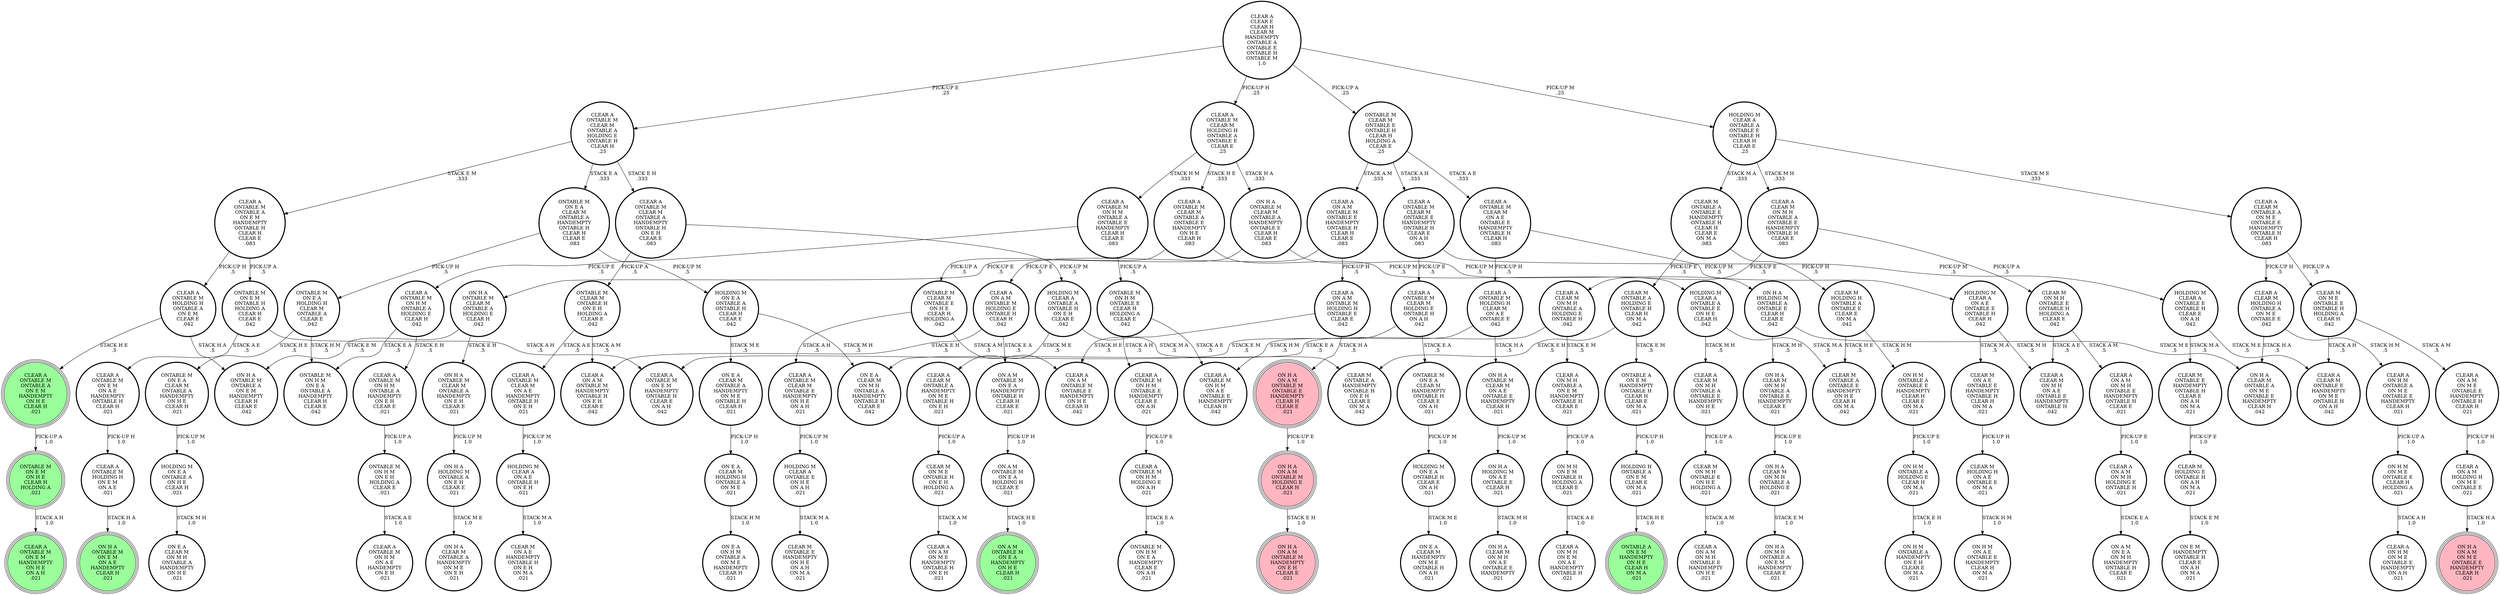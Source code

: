 digraph {
"ONTABLE M\nON E A\nCLEAR M\nONTABLE A\nHANDEMPTY\nON H E\nCLEAR H\n.021\n" -> "HOLDING M\nON E A\nONTABLE A\nON H E\nCLEAR H\n.021\n"[label="PICK-UP M\n1.0\n"];
"CLEAR M\nON M E\nONTABLE E\nONTABLE H\nHOLDING A\nCLEAR H\n.042\n" -> "CLEAR A\nCLEAR M\nONTABLE E\nHANDEMPTY\nON M E\nONTABLE H\nON A H\n.042\n"[label="STACK A H\n.5\n"];
"CLEAR M\nON M E\nONTABLE E\nONTABLE H\nHOLDING A\nCLEAR H\n.042\n" -> "CLEAR A\nON A M\nON M E\nONTABLE E\nHANDEMPTY\nONTABLE H\nCLEAR H\n.021\n"[label="STACK A M\n.5\n"];
"ON H A\nON A M\nONTABLE M\nHOLDING E\nCLEAR H\n.021\n" -> "ON H A\nON A M\nONTABLE M\nHANDEMPTY\nON E H\nCLEAR E\n.021\n"[label="STACK E H\n1.0\n"];
"CLEAR A\nCLEAR E\nCLEAR H\nCLEAR M\nHANDEMPTY\nONTABLE A\nONTABLE E\nONTABLE H\nONTABLE M\n1.0\n" -> "ONTABLE M\nCLEAR M\nONTABLE E\nONTABLE H\nCLEAR H\nHOLDING A\nCLEAR E\n.25\n"[label="PICK-UP A\n.25\n"];
"CLEAR A\nCLEAR E\nCLEAR H\nCLEAR M\nHANDEMPTY\nONTABLE A\nONTABLE E\nONTABLE H\nONTABLE M\n1.0\n" -> "HOLDING M\nCLEAR A\nONTABLE A\nONTABLE E\nONTABLE H\nCLEAR H\nCLEAR E\n.25\n"[label="PICK-UP M\n.25\n"];
"CLEAR A\nCLEAR E\nCLEAR H\nCLEAR M\nHANDEMPTY\nONTABLE A\nONTABLE E\nONTABLE H\nONTABLE M\n1.0\n" -> "CLEAR A\nONTABLE M\nCLEAR M\nONTABLE A\nHOLDING E\nONTABLE H\nCLEAR H\n.25\n"[label="PICK-UP E\n.25\n"];
"CLEAR A\nCLEAR E\nCLEAR H\nCLEAR M\nHANDEMPTY\nONTABLE A\nONTABLE E\nONTABLE H\nONTABLE M\n1.0\n" -> "CLEAR A\nONTABLE M\nCLEAR M\nHOLDING H\nONTABLE A\nONTABLE E\nCLEAR E\n.25\n"[label="PICK-UP H\n.25\n"];
"CLEAR A\nONTABLE M\nHOLDING H\nON E M\nON A E\n.021\n" -> "ON H A\nONTABLE M\nON E M\nON A E\nHANDEMPTY\nCLEAR H\n.021\n"[label="STACK H A\n1.0\n"];
"CLEAR A\nON A M\nONTABLE M\nHOLDING E\nONTABLE H\nCLEAR H\n.042\n" -> "ON A M\nONTABLE M\nON E A\nHANDEMPTY\nONTABLE H\nCLEAR H\nCLEAR E\n.021\n"[label="STACK E A\n.5\n"];
"CLEAR A\nON A M\nONTABLE M\nHOLDING E\nONTABLE H\nCLEAR H\n.042\n" -> "CLEAR A\nON A M\nONTABLE M\nHANDEMPTY\nONTABLE H\nON E H\nCLEAR E\n.042\n"[label="STACK E H\n.5\n"];
"CLEAR A\nONTABLE M\nHOLDING H\nONTABLE A\nON E M\nCLEAR E\n.042\n" -> "CLEAR A\nONTABLE M\nONTABLE A\nON E M\nHANDEMPTY\nON H E\nCLEAR H\n.021\n"[label="STACK H E\n.5\n"];
"CLEAR A\nONTABLE M\nHOLDING H\nONTABLE A\nON E M\nCLEAR E\n.042\n" -> "ON H A\nONTABLE M\nONTABLE A\nON E M\nHANDEMPTY\nCLEAR H\nCLEAR E\n.042\n"[label="STACK H A\n.5\n"];
"HOLDING M\nCLEAR A\nONTABLE A\nONTABLE E\nON H E\nCLEAR H\n.042\n" -> "CLEAR M\nONTABLE A\nONTABLE E\nHANDEMPTY\nON H E\nCLEAR H\nON M A\n.042\n"[label="STACK M A\n.5\n"];
"HOLDING M\nCLEAR A\nONTABLE A\nONTABLE E\nON H E\nCLEAR H\n.042\n" -> "CLEAR A\nCLEAR M\nON M H\nONTABLE A\nONTABLE E\nHANDEMPTY\nON H E\n.021\n"[label="STACK M H\n.5\n"];
"CLEAR A\nCLEAR M\nON M H\nONTABLE A\nHOLDING E\nONTABLE H\n.042\n" -> "CLEAR A\nON M H\nONTABLE A\nON E M\nHANDEMPTY\nONTABLE H\nCLEAR E\n.021\n"[label="STACK E M\n.5\n"];
"CLEAR A\nCLEAR M\nON M H\nONTABLE A\nHOLDING E\nONTABLE H\n.042\n" -> "ON E A\nCLEAR M\nON M H\nONTABLE A\nHANDEMPTY\nONTABLE H\nCLEAR E\n.042\n"[label="STACK E A\n.5\n"];
"CLEAR A\nONTABLE M\nONTABLE A\nON E M\nHANDEMPTY\nONTABLE H\nCLEAR H\nCLEAR E\n.083\n" -> "ONTABLE M\nON E M\nONTABLE H\nHOLDING A\nCLEAR H\nCLEAR E\n.042\n"[label="PICK-UP A\n.5\n"];
"CLEAR A\nONTABLE M\nONTABLE A\nON E M\nHANDEMPTY\nONTABLE H\nCLEAR H\nCLEAR E\n.083\n" -> "CLEAR A\nONTABLE M\nHOLDING H\nONTABLE A\nON E M\nCLEAR E\n.042\n"[label="PICK-UP H\n.5\n"];
"CLEAR A\nONTABLE M\nCLEAR M\nHOLDING E\nONTABLE H\nON A H\n.042\n" -> "CLEAR A\nONTABLE M\nON E M\nHANDEMPTY\nONTABLE H\nCLEAR E\nON A H\n.042\n"[label="STACK E M\n.5\n"];
"CLEAR A\nONTABLE M\nCLEAR M\nHOLDING E\nONTABLE H\nON A H\n.042\n" -> "ONTABLE M\nON E A\nCLEAR M\nHANDEMPTY\nONTABLE H\nCLEAR E\nON A H\n.021\n"[label="STACK E A\n.5\n"];
"CLEAR M\nONTABLE A\nHOLDING E\nONTABLE H\nCLEAR H\nON M A\n.042\n" -> "ONTABLE A\nON E M\nHANDEMPTY\nONTABLE H\nCLEAR H\nCLEAR E\nON M A\n.021\n"[label="STACK E M\n.5\n"];
"CLEAR M\nONTABLE A\nHOLDING E\nONTABLE H\nCLEAR H\nON M A\n.042\n" -> "CLEAR M\nONTABLE A\nHANDEMPTY\nONTABLE H\nON E H\nCLEAR E\nON M A\n.042\n"[label="STACK E H\n.5\n"];
"CLEAR A\nON A M\nON M H\nHOLDING E\nONTABLE H\n.021\n" -> "ON A M\nON E A\nON M H\nHANDEMPTY\nONTABLE H\nCLEAR E\n.021\n"[label="STACK E A\n1.0\n"];
"CLEAR M\nHOLDING H\nONTABLE A\nONTABLE E\nCLEAR E\nON M A\n.042\n" -> "ON H M\nONTABLE A\nONTABLE E\nHANDEMPTY\nCLEAR H\nCLEAR E\nON M A\n.021\n"[label="STACK H M\n.5\n"];
"CLEAR M\nHOLDING H\nONTABLE A\nONTABLE E\nCLEAR E\nON M A\n.042\n" -> "CLEAR M\nONTABLE A\nONTABLE E\nHANDEMPTY\nON H E\nCLEAR H\nON M A\n.042\n"[label="STACK H E\n.5\n"];
"CLEAR A\nONTABLE M\nCLEAR M\nONTABLE E\nHANDEMPTY\nON H E\nON A H\n.021\n" -> "HOLDING M\nCLEAR A\nONTABLE E\nON H E\nON A H\n.021\n"[label="PICK-UP M\n1.0\n"];
"CLEAR A\nCLEAR M\nON M H\nONTABLE A\nONTABLE E\nHANDEMPTY\nON H E\n.021\n" -> "CLEAR M\nON M H\nONTABLE E\nON H E\nHOLDING A\n.021\n"[label="PICK-UP A\n1.0\n"];
"ON H A\nON A M\nONTABLE M\nONTABLE E\nHANDEMPTY\nCLEAR H\nCLEAR E\n.021\n" -> "ON H A\nON A M\nONTABLE M\nHOLDING E\nCLEAR H\n.021\n"[label="PICK-UP E\n1.0\n"];
"ONTABLE M\nCLEAR M\nONTABLE E\nONTABLE H\nCLEAR H\nHOLDING A\nCLEAR E\n.25\n" -> "CLEAR A\nONTABLE M\nCLEAR M\nON A E\nONTABLE E\nHANDEMPTY\nONTABLE H\nCLEAR H\n.083\n"[label="STACK A E\n.333\n"];
"ONTABLE M\nCLEAR M\nONTABLE E\nONTABLE H\nCLEAR H\nHOLDING A\nCLEAR E\n.25\n" -> "CLEAR A\nONTABLE M\nCLEAR M\nONTABLE E\nHANDEMPTY\nONTABLE H\nCLEAR E\nON A H\n.083\n"[label="STACK A H\n.333\n"];
"ONTABLE M\nCLEAR M\nONTABLE E\nONTABLE H\nCLEAR H\nHOLDING A\nCLEAR E\n.25\n" -> "CLEAR A\nON A M\nONTABLE M\nONTABLE E\nHANDEMPTY\nONTABLE H\nCLEAR H\nCLEAR E\n.083\n"[label="STACK A M\n.333\n"];
"CLEAR M\nON M E\nONTABLE H\nON E H\nHOLDING A\n.021\n" -> "CLEAR A\nON A M\nON M E\nHANDEMPTY\nONTABLE H\nON E H\n.021\n"[label="STACK A M\n1.0\n"];
"CLEAR A\nON A M\nON M H\nONTABLE E\nHANDEMPTY\nONTABLE H\nCLEAR E\n.021\n" -> "CLEAR A\nON A M\nON M H\nHOLDING E\nONTABLE H\n.021\n"[label="PICK-UP E\n1.0\n"];
"CLEAR A\nONTABLE M\nCLEAR M\nON A E\nHANDEMPTY\nONTABLE H\nON E H\n.021\n" -> "HOLDING M\nCLEAR A\nON A E\nONTABLE H\nON E H\n.021\n"[label="PICK-UP M\n1.0\n"];
"ON H M\nONTABLE A\nHOLDING E\nCLEAR H\nON M A\n.021\n" -> "ON H M\nONTABLE A\nHANDEMPTY\nON E H\nCLEAR E\nON M A\n.021\n"[label="STACK E H\n1.0\n"];
"CLEAR A\nONTABLE M\nON H M\nHOLDING E\nON A H\n.021\n" -> "ONTABLE M\nON H M\nON E A\nHANDEMPTY\nCLEAR E\nON A H\n.021\n"[label="STACK E A\n1.0\n"];
"ON H M\nON M E\nONTABLE E\nCLEAR H\nHOLDING A\n.021\n" -> "CLEAR A\nON H M\nON M E\nONTABLE E\nHANDEMPTY\nON A H\n.021\n"[label="STACK A H\n1.0\n"];
"CLEAR A\nONTABLE M\nCLEAR M\nONTABLE A\nONTABLE E\nHANDEMPTY\nON H E\nCLEAR H\n.083\n" -> "HOLDING M\nCLEAR A\nONTABLE A\nONTABLE E\nON H E\nCLEAR H\n.042\n"[label="PICK-UP M\n.5\n"];
"CLEAR A\nONTABLE M\nCLEAR M\nONTABLE A\nONTABLE E\nHANDEMPTY\nON H E\nCLEAR H\n.083\n" -> "ONTABLE M\nCLEAR M\nONTABLE E\nON H E\nCLEAR H\nHOLDING A\n.042\n"[label="PICK-UP A\n.5\n"];
"CLEAR A\nCLEAR M\nHOLDING H\nONTABLE A\nON M E\nONTABLE E\n.042\n" -> "ON H A\nCLEAR M\nONTABLE A\nON M E\nONTABLE E\nHANDEMPTY\nCLEAR H\n.042\n"[label="STACK H A\n.5\n"];
"CLEAR A\nCLEAR M\nHOLDING H\nONTABLE A\nON M E\nONTABLE E\n.042\n" -> "CLEAR A\nON H M\nONTABLE A\nON M E\nONTABLE E\nHANDEMPTY\nCLEAR H\n.021\n"[label="STACK H M\n.5\n"];
"HOLDING M\nCLEAR A\nONTABLE E\nON H E\nON A H\n.021\n" -> "CLEAR M\nONTABLE E\nHANDEMPTY\nON H E\nON A H\nON M A\n.021\n"[label="STACK M A\n1.0\n"];
"ONTABLE M\nON H M\nON E H\nHOLDING A\nCLEAR E\n.021\n" -> "CLEAR A\nONTABLE M\nON H M\nON A E\nHANDEMPTY\nON E H\n.021\n"[label="STACK A E\n1.0\n"];
"HOLDING M\nCLEAR A\nONTABLE A\nONTABLE H\nON E H\nCLEAR E\n.042\n" -> "CLEAR A\nCLEAR M\nONTABLE A\nHANDEMPTY\nON M E\nONTABLE H\nON E H\n.021\n"[label="STACK M E\n.5\n"];
"HOLDING M\nCLEAR A\nONTABLE A\nONTABLE H\nON E H\nCLEAR E\n.042\n" -> "CLEAR M\nONTABLE A\nHANDEMPTY\nONTABLE H\nON E H\nCLEAR E\nON M A\n.042\n"[label="STACK M A\n.5\n"];
"ONTABLE M\nON E A\nHOLDING H\nCLEAR M\nONTABLE A\nCLEAR E\n.042\n" -> "ONTABLE M\nON H M\nON E A\nONTABLE A\nHANDEMPTY\nCLEAR H\nCLEAR E\n.042\n"[label="STACK H M\n.5\n"];
"ONTABLE M\nON E A\nHOLDING H\nCLEAR M\nONTABLE A\nCLEAR E\n.042\n" -> "ONTABLE M\nON E A\nCLEAR M\nONTABLE A\nHANDEMPTY\nON H E\nCLEAR H\n.021\n"[label="STACK H E\n.5\n"];
"CLEAR M\nHOLDING E\nONTABLE H\nON A H\nON M A\n.021\n" -> "ON E M\nHANDEMPTY\nONTABLE H\nCLEAR E\nON A H\nON M A\n.021\n"[label="STACK E M\n1.0\n"];
"HOLDING M\nON E A\nONTABLE A\nON H E\nCLEAR H\n.021\n" -> "ON E A\nCLEAR M\nON M H\nONTABLE A\nHANDEMPTY\nON H E\n.021\n"[label="STACK M H\n1.0\n"];
"CLEAR A\nONTABLE M\nON H M\nONTABLE A\nHOLDING E\nCLEAR H\n.042\n" -> "CLEAR A\nONTABLE M\nON H M\nONTABLE A\nHANDEMPTY\nON E H\nCLEAR E\n.021\n"[label="STACK E H\n.5\n"];
"CLEAR A\nONTABLE M\nON H M\nONTABLE A\nHOLDING E\nCLEAR H\n.042\n" -> "ONTABLE M\nON H M\nON E A\nONTABLE A\nHANDEMPTY\nCLEAR H\nCLEAR E\n.042\n"[label="STACK E A\n.5\n"];
"ON H A\nHOLDING M\nON A E\nONTABLE E\nCLEAR H\n.021\n" -> "ON H A\nCLEAR M\nON M H\nON A E\nONTABLE E\nHANDEMPTY\n.021\n"[label="STACK M H\n1.0\n"];
"ONTABLE M\nON E M\nONTABLE H\nHOLDING A\nCLEAR H\nCLEAR E\n.042\n" -> "CLEAR A\nONTABLE M\nON E M\nHANDEMPTY\nONTABLE H\nCLEAR E\nON A H\n.042\n"[label="STACK A H\n.5\n"];
"ONTABLE M\nON E M\nONTABLE H\nHOLDING A\nCLEAR H\nCLEAR E\n.042\n" -> "CLEAR A\nONTABLE M\nON E M\nON A E\nHANDEMPTY\nONTABLE H\nCLEAR H\n.021\n"[label="STACK A E\n.5\n"];
"CLEAR A\nONTABLE M\nON H M\nONTABLE A\nONTABLE E\nHANDEMPTY\nCLEAR H\nCLEAR E\n.083\n" -> "CLEAR A\nONTABLE M\nON H M\nONTABLE A\nHOLDING E\nCLEAR H\n.042\n"[label="PICK-UP E\n.5\n"];
"CLEAR A\nONTABLE M\nON H M\nONTABLE A\nONTABLE E\nHANDEMPTY\nCLEAR H\nCLEAR E\n.083\n" -> "ONTABLE M\nON H M\nONTABLE E\nCLEAR H\nHOLDING A\nCLEAR E\n.042\n"[label="PICK-UP A\n.5\n"];
"CLEAR A\nONTABLE M\nCLEAR M\nONTABLE E\nHANDEMPTY\nONTABLE H\nCLEAR E\nON A H\n.083\n" -> "HOLDING M\nCLEAR A\nONTABLE E\nONTABLE H\nCLEAR E\nON A H\n.042\n"[label="PICK-UP M\n.5\n"];
"CLEAR A\nONTABLE M\nCLEAR M\nONTABLE E\nHANDEMPTY\nONTABLE H\nCLEAR E\nON A H\n.083\n" -> "CLEAR A\nONTABLE M\nCLEAR M\nHOLDING E\nONTABLE H\nON A H\n.042\n"[label="PICK-UP E\n.5\n"];
"ONTABLE M\nCLEAR M\nONTABLE H\nON E H\nHOLDING A\nCLEAR E\n.042\n" -> "CLEAR A\nON A M\nONTABLE M\nHANDEMPTY\nONTABLE H\nON E H\nCLEAR E\n.042\n"[label="STACK A M\n.5\n"];
"ONTABLE M\nCLEAR M\nONTABLE H\nON E H\nHOLDING A\nCLEAR E\n.042\n" -> "CLEAR A\nONTABLE M\nCLEAR M\nON A E\nHANDEMPTY\nONTABLE H\nON E H\n.021\n"[label="STACK A E\n.5\n"];
"ON E A\nCLEAR M\nHOLDING H\nONTABLE A\nON M E\n.021\n" -> "ON E A\nON H M\nONTABLE A\nON M E\nHANDEMPTY\nCLEAR H\n.021\n"[label="STACK H M\n1.0\n"];
"CLEAR A\nONTABLE M\nCLEAR M\nONTABLE A\nHANDEMPTY\nONTABLE H\nON E H\nCLEAR E\n.083\n" -> "ONTABLE M\nCLEAR M\nONTABLE H\nON E H\nHOLDING A\nCLEAR E\n.042\n"[label="PICK-UP A\n.5\n"];
"CLEAR A\nONTABLE M\nCLEAR M\nONTABLE A\nHANDEMPTY\nONTABLE H\nON E H\nCLEAR E\n.083\n" -> "HOLDING M\nCLEAR A\nONTABLE A\nONTABLE H\nON E H\nCLEAR E\n.042\n"[label="PICK-UP M\n.5\n"];
"ON M H\nON E M\nONTABLE H\nHOLDING A\nCLEAR E\n.021\n" -> "CLEAR A\nON M H\nON E M\nON A E\nHANDEMPTY\nONTABLE H\n.021\n"[label="STACK A E\n1.0\n"];
"HOLDING M\nCLEAR A\nON A E\nONTABLE E\nONTABLE H\nCLEAR H\n.042\n" -> "CLEAR M\nON A E\nONTABLE E\nHANDEMPTY\nONTABLE H\nCLEAR H\nON M A\n.021\n"[label="STACK M A\n.5\n"];
"HOLDING M\nCLEAR A\nON A E\nONTABLE E\nONTABLE H\nCLEAR H\n.042\n" -> "CLEAR A\nCLEAR M\nON M H\nON A E\nONTABLE E\nHANDEMPTY\nONTABLE H\n.042\n"[label="STACK M H\n.5\n"];
"CLEAR A\nONTABLE M\nCLEAR M\nONTABLE A\nHOLDING E\nONTABLE H\nCLEAR H\n.25\n" -> "ONTABLE M\nON E A\nCLEAR M\nONTABLE A\nHANDEMPTY\nONTABLE H\nCLEAR H\nCLEAR E\n.083\n"[label="STACK E A\n.333\n"];
"CLEAR A\nONTABLE M\nCLEAR M\nONTABLE A\nHOLDING E\nONTABLE H\nCLEAR H\n.25\n" -> "CLEAR A\nONTABLE M\nCLEAR M\nONTABLE A\nHANDEMPTY\nONTABLE H\nON E H\nCLEAR E\n.083\n"[label="STACK E H\n.333\n"];
"CLEAR A\nONTABLE M\nCLEAR M\nONTABLE A\nHOLDING E\nONTABLE H\nCLEAR H\n.25\n" -> "CLEAR A\nONTABLE M\nONTABLE A\nON E M\nHANDEMPTY\nONTABLE H\nCLEAR H\nCLEAR E\n.083\n"[label="STACK E M\n.333\n"];
"CLEAR A\nON A M\nONTABLE M\nHOLDING H\nONTABLE E\nCLEAR E\n.042\n" -> "CLEAR A\nON A M\nONTABLE M\nONTABLE E\nHANDEMPTY\nON H E\nCLEAR H\n.042\n"[label="STACK H E\n.5\n"];
"CLEAR A\nON A M\nONTABLE M\nHOLDING H\nONTABLE E\nCLEAR E\n.042\n" -> "ON H A\nON A M\nONTABLE M\nONTABLE E\nHANDEMPTY\nCLEAR H\nCLEAR E\n.021\n"[label="STACK H A\n.5\n"];
"ON H A\nCLEAR M\nON M H\nONTABLE A\nONTABLE E\nHANDEMPTY\nCLEAR E\n.021\n" -> "ON H A\nCLEAR M\nON M H\nONTABLE A\nHOLDING E\n.021\n"[label="PICK-UP E\n1.0\n"];
"CLEAR M\nONTABLE E\nHANDEMPTY\nONTABLE H\nCLEAR E\nON A H\nON M A\n.021\n" -> "CLEAR M\nHOLDING E\nONTABLE H\nON A H\nON M A\n.021\n"[label="PICK-UP E\n1.0\n"];
"HOLDING H\nONTABLE A\nON E M\nCLEAR E\nON M A\n.021\n" -> "ONTABLE A\nON E M\nHANDEMPTY\nON H E\nCLEAR H\nON M A\n.021\n"[label="STACK H E\n1.0\n"];
"HOLDING M\nCLEAR A\nONTABLE E\nONTABLE H\nCLEAR E\nON A H\n.042\n" -> "CLEAR M\nONTABLE E\nHANDEMPTY\nONTABLE H\nCLEAR E\nON A H\nON M A\n.021\n"[label="STACK M A\n.5\n"];
"HOLDING M\nCLEAR A\nONTABLE E\nONTABLE H\nCLEAR E\nON A H\n.042\n" -> "CLEAR A\nCLEAR M\nONTABLE E\nHANDEMPTY\nON M E\nONTABLE H\nON A H\n.042\n"[label="STACK M E\n.5\n"];
"CLEAR M\nON M H\nONTABLE E\nONTABLE H\nHOLDING A\nCLEAR E\n.042\n" -> "CLEAR A\nCLEAR M\nON M H\nON A E\nONTABLE E\nHANDEMPTY\nONTABLE H\n.042\n"[label="STACK A E\n.5\n"];
"CLEAR M\nON M H\nONTABLE E\nONTABLE H\nHOLDING A\nCLEAR E\n.042\n" -> "CLEAR A\nON A M\nON M H\nONTABLE E\nHANDEMPTY\nONTABLE H\nCLEAR E\n.021\n"[label="STACK A M\n.5\n"];
"CLEAR M\nON M H\nONTABLE E\nON H E\nHOLDING A\n.021\n" -> "CLEAR A\nON A M\nON M H\nONTABLE E\nHANDEMPTY\nON H E\n.021\n"[label="STACK A M\n1.0\n"];
"ONTABLE M\nON E A\nCLEAR M\nONTABLE A\nHANDEMPTY\nONTABLE H\nCLEAR H\nCLEAR E\n.083\n" -> "HOLDING M\nON E A\nONTABLE A\nONTABLE H\nCLEAR H\nCLEAR E\n.042\n"[label="PICK-UP M\n.5\n"];
"ONTABLE M\nON E A\nCLEAR M\nONTABLE A\nHANDEMPTY\nONTABLE H\nCLEAR H\nCLEAR E\n.083\n" -> "ONTABLE M\nON E A\nHOLDING H\nCLEAR M\nONTABLE A\nCLEAR E\n.042\n"[label="PICK-UP H\n.5\n"];
"ONTABLE M\nON E A\nCLEAR M\nHANDEMPTY\nONTABLE H\nCLEAR E\nON A H\n.021\n" -> "HOLDING M\nON E A\nONTABLE H\nCLEAR E\nON A H\n.021\n"[label="PICK-UP M\n1.0\n"];
"CLEAR A\nON H M\nONTABLE A\nON M E\nONTABLE E\nHANDEMPTY\nCLEAR H\n.021\n" -> "ON H M\nON M E\nONTABLE E\nCLEAR H\nHOLDING A\n.021\n"[label="PICK-UP A\n1.0\n"];
"CLEAR A\nONTABLE M\nCLEAR M\nHOLDING H\nONTABLE A\nONTABLE E\nCLEAR E\n.25\n" -> "CLEAR A\nONTABLE M\nON H M\nONTABLE A\nONTABLE E\nHANDEMPTY\nCLEAR H\nCLEAR E\n.083\n"[label="STACK H M\n.333\n"];
"CLEAR A\nONTABLE M\nCLEAR M\nHOLDING H\nONTABLE A\nONTABLE E\nCLEAR E\n.25\n" -> "ON H A\nONTABLE M\nCLEAR M\nONTABLE A\nHANDEMPTY\nONTABLE E\nCLEAR H\nCLEAR E\n.083\n"[label="STACK H A\n.333\n"];
"CLEAR A\nONTABLE M\nCLEAR M\nHOLDING H\nONTABLE A\nONTABLE E\nCLEAR E\n.25\n" -> "CLEAR A\nONTABLE M\nCLEAR M\nONTABLE A\nONTABLE E\nHANDEMPTY\nON H E\nCLEAR H\n.083\n"[label="STACK H E\n.333\n"];
"CLEAR A\nON A M\nONTABLE M\nONTABLE E\nHANDEMPTY\nONTABLE H\nCLEAR H\nCLEAR E\n.083\n" -> "CLEAR A\nON A M\nONTABLE M\nHOLDING E\nONTABLE H\nCLEAR H\n.042\n"[label="PICK-UP E\n.5\n"];
"CLEAR A\nON A M\nONTABLE M\nONTABLE E\nHANDEMPTY\nONTABLE H\nCLEAR H\nCLEAR E\n.083\n" -> "CLEAR A\nON A M\nONTABLE M\nHOLDING H\nONTABLE E\nCLEAR E\n.042\n"[label="PICK-UP H\n.5\n"];
"CLEAR A\nCLEAR M\nON M H\nONTABLE A\nONTABLE E\nHANDEMPTY\nONTABLE H\nCLEAR E\n.083\n" -> "CLEAR A\nCLEAR M\nON M H\nONTABLE A\nHOLDING E\nONTABLE H\n.042\n"[label="PICK-UP E\n.5\n"];
"CLEAR A\nCLEAR M\nON M H\nONTABLE A\nONTABLE E\nHANDEMPTY\nONTABLE H\nCLEAR E\n.083\n" -> "CLEAR M\nON M H\nONTABLE E\nONTABLE H\nHOLDING A\nCLEAR E\n.042\n"[label="PICK-UP A\n.5\n"];
"CLEAR A\nONTABLE M\nHOLDING H\nCLEAR M\nON A E\nONTABLE E\n.042\n" -> "CLEAR A\nONTABLE M\nON H M\nON A E\nONTABLE E\nHANDEMPTY\nCLEAR H\n.042\n"[label="STACK H M\n.5\n"];
"CLEAR A\nONTABLE M\nHOLDING H\nCLEAR M\nON A E\nONTABLE E\n.042\n" -> "ON H A\nONTABLE M\nCLEAR M\nON A E\nONTABLE E\nHANDEMPTY\nCLEAR H\n.021\n"[label="STACK H A\n.5\n"];
"ONTABLE A\nON E M\nHANDEMPTY\nONTABLE H\nCLEAR H\nCLEAR E\nON M A\n.021\n" -> "HOLDING H\nONTABLE A\nON E M\nCLEAR E\nON M A\n.021\n"[label="PICK-UP H\n1.0\n"];
"ON E A\nCLEAR M\nONTABLE A\nHANDEMPTY\nON M E\nONTABLE H\nCLEAR H\n.021\n" -> "ON E A\nCLEAR M\nHOLDING H\nONTABLE A\nON M E\n.021\n"[label="PICK-UP H\n1.0\n"];
"ON H A\nHOLDING M\nONTABLE A\nONTABLE E\nCLEAR H\nCLEAR E\n.042\n" -> "ON H A\nCLEAR M\nONTABLE A\nON M E\nONTABLE E\nHANDEMPTY\nCLEAR H\n.042\n"[label="STACK M E\n.5\n"];
"ON H A\nHOLDING M\nONTABLE A\nONTABLE E\nCLEAR H\nCLEAR E\n.042\n" -> "ON H A\nCLEAR M\nON M H\nONTABLE A\nONTABLE E\nHANDEMPTY\nCLEAR E\n.021\n"[label="STACK M H\n.5\n"];
"HOLDING M\nCLEAR A\nON A E\nONTABLE H\nON E H\n.021\n" -> "CLEAR M\nON A E\nHANDEMPTY\nONTABLE H\nON E H\nON M A\n.021\n"[label="STACK M A\n1.0\n"];
"CLEAR M\nON A E\nONTABLE E\nHANDEMPTY\nONTABLE H\nCLEAR H\nON M A\n.021\n" -> "CLEAR M\nHOLDING H\nON A E\nONTABLE E\nON M A\n.021\n"[label="PICK-UP H\n1.0\n"];
"CLEAR A\nON M H\nONTABLE A\nON E M\nHANDEMPTY\nONTABLE H\nCLEAR E\n.021\n" -> "ON M H\nON E M\nONTABLE H\nHOLDING A\nCLEAR E\n.021\n"[label="PICK-UP A\n1.0\n"];
"ONTABLE M\nON H M\nONTABLE E\nCLEAR H\nHOLDING A\nCLEAR E\n.042\n" -> "CLEAR A\nONTABLE M\nON H M\nON A E\nONTABLE E\nHANDEMPTY\nCLEAR H\n.042\n"[label="STACK A E\n.5\n"];
"ONTABLE M\nON H M\nONTABLE E\nCLEAR H\nHOLDING A\nCLEAR E\n.042\n" -> "CLEAR A\nONTABLE M\nON H M\nONTABLE E\nHANDEMPTY\nCLEAR E\nON A H\n.021\n"[label="STACK A H\n.5\n"];
"CLEAR A\nONTABLE M\nCLEAR M\nON A E\nONTABLE E\nHANDEMPTY\nONTABLE H\nCLEAR H\n.083\n" -> "HOLDING M\nCLEAR A\nON A E\nONTABLE E\nONTABLE H\nCLEAR H\n.042\n"[label="PICK-UP M\n.5\n"];
"CLEAR A\nONTABLE M\nCLEAR M\nON A E\nONTABLE E\nHANDEMPTY\nONTABLE H\nCLEAR H\n.083\n" -> "CLEAR A\nONTABLE M\nHOLDING H\nCLEAR M\nON A E\nONTABLE E\n.042\n"[label="PICK-UP H\n.5\n"];
"ONTABLE M\nON E M\nON H E\nCLEAR H\nHOLDING A\n.021\n" -> "CLEAR A\nONTABLE M\nON E M\nHANDEMPTY\nON H E\nON A H\n.021\n"[label="STACK A H\n1.0\n"];
"ON H A\nCLEAR M\nON M H\nONTABLE A\nHOLDING E\n.021\n" -> "ON H A\nON M H\nONTABLE A\nON E M\nHANDEMPTY\nCLEAR E\n.021\n"[label="STACK E M\n1.0\n"];
"CLEAR M\nHOLDING H\nON A E\nONTABLE E\nON M A\n.021\n" -> "ON H M\nON A E\nONTABLE E\nHANDEMPTY\nCLEAR H\nON M A\n.021\n"[label="STACK H M\n1.0\n"];
"CLEAR A\nCLEAR M\nONTABLE A\nON M E\nONTABLE E\nHANDEMPTY\nONTABLE H\nCLEAR H\n.083\n" -> "CLEAR A\nCLEAR M\nHOLDING H\nONTABLE A\nON M E\nONTABLE E\n.042\n"[label="PICK-UP H\n.5\n"];
"CLEAR A\nCLEAR M\nONTABLE A\nON M E\nONTABLE E\nHANDEMPTY\nONTABLE H\nCLEAR H\n.083\n" -> "CLEAR M\nON M E\nONTABLE E\nONTABLE H\nHOLDING A\nCLEAR H\n.042\n"[label="PICK-UP A\n.5\n"];
"ONTABLE M\nCLEAR M\nONTABLE E\nON H E\nCLEAR H\nHOLDING A\n.042\n" -> "CLEAR A\nONTABLE M\nCLEAR M\nONTABLE E\nHANDEMPTY\nON H E\nON A H\n.021\n"[label="STACK A H\n.5\n"];
"ONTABLE M\nCLEAR M\nONTABLE E\nON H E\nCLEAR H\nHOLDING A\n.042\n" -> "CLEAR A\nON A M\nONTABLE M\nONTABLE E\nHANDEMPTY\nON H E\nCLEAR H\n.042\n"[label="STACK A M\n.5\n"];
"CLEAR A\nCLEAR M\nONTABLE A\nHANDEMPTY\nON M E\nONTABLE H\nON E H\n.021\n" -> "CLEAR M\nON M E\nONTABLE H\nON E H\nHOLDING A\n.021\n"[label="PICK-UP A\n1.0\n"];
"CLEAR M\nONTABLE A\nONTABLE E\nHANDEMPTY\nONTABLE H\nCLEAR H\nCLEAR E\nON M A\n.083\n" -> "CLEAR M\nHOLDING H\nONTABLE A\nONTABLE E\nCLEAR E\nON M A\n.042\n"[label="PICK-UP H\n.5\n"];
"CLEAR M\nONTABLE A\nONTABLE E\nHANDEMPTY\nONTABLE H\nCLEAR H\nCLEAR E\nON M A\n.083\n" -> "CLEAR M\nONTABLE A\nHOLDING E\nONTABLE H\nCLEAR H\nON M A\n.042\n"[label="PICK-UP E\n.5\n"];
"ON H A\nONTABLE M\nCLEAR M\nONTABLE A\nHOLDING E\nCLEAR H\n.042\n" -> "ON H A\nONTABLE M\nONTABLE A\nON E M\nHANDEMPTY\nCLEAR H\nCLEAR E\n.042\n"[label="STACK E M\n.5\n"];
"ON H A\nONTABLE M\nCLEAR M\nONTABLE A\nHOLDING E\nCLEAR H\n.042\n" -> "ON H A\nONTABLE M\nCLEAR M\nONTABLE A\nHANDEMPTY\nON E H\nCLEAR E\n.021\n"[label="STACK E H\n.5\n"];
"ON H A\nONTABLE M\nCLEAR M\nONTABLE A\nHANDEMPTY\nONTABLE E\nCLEAR H\nCLEAR E\n.083\n" -> "ON H A\nONTABLE M\nCLEAR M\nONTABLE A\nHOLDING E\nCLEAR H\n.042\n"[label="PICK-UP E\n.5\n"];
"ON H A\nONTABLE M\nCLEAR M\nONTABLE A\nHANDEMPTY\nONTABLE E\nCLEAR H\nCLEAR E\n.083\n" -> "ON H A\nHOLDING M\nONTABLE A\nONTABLE E\nCLEAR H\nCLEAR E\n.042\n"[label="PICK-UP M\n.5\n"];
"CLEAR A\nON A M\nON M E\nONTABLE E\nHANDEMPTY\nONTABLE H\nCLEAR H\n.021\n" -> "CLEAR A\nON A M\nHOLDING H\nON M E\nONTABLE E\n.021\n"[label="PICK-UP H\n1.0\n"];
"HOLDING M\nCLEAR A\nONTABLE A\nONTABLE E\nONTABLE H\nCLEAR H\nCLEAR E\n.25\n" -> "CLEAR M\nONTABLE A\nONTABLE E\nHANDEMPTY\nONTABLE H\nCLEAR H\nCLEAR E\nON M A\n.083\n"[label="STACK M A\n.333\n"];
"HOLDING M\nCLEAR A\nONTABLE A\nONTABLE E\nONTABLE H\nCLEAR H\nCLEAR E\n.25\n" -> "CLEAR A\nCLEAR M\nONTABLE A\nON M E\nONTABLE E\nHANDEMPTY\nONTABLE H\nCLEAR H\n.083\n"[label="STACK M E\n.333\n"];
"HOLDING M\nCLEAR A\nONTABLE A\nONTABLE E\nONTABLE H\nCLEAR H\nCLEAR E\n.25\n" -> "CLEAR A\nCLEAR M\nON M H\nONTABLE A\nONTABLE E\nHANDEMPTY\nONTABLE H\nCLEAR E\n.083\n"[label="STACK M H\n.333\n"];
"ON A M\nONTABLE M\nON E A\nHANDEMPTY\nONTABLE H\nCLEAR H\nCLEAR E\n.021\n" -> "ON A M\nONTABLE M\nON E A\nHOLDING H\nCLEAR E\n.021\n"[label="PICK-UP H\n1.0\n"];
"ON H A\nONTABLE M\nCLEAR M\nONTABLE A\nHANDEMPTY\nON E H\nCLEAR E\n.021\n" -> "ON H A\nHOLDING M\nONTABLE A\nON E H\nCLEAR E\n.021\n"[label="PICK-UP M\n1.0\n"];
"ON H A\nHOLDING M\nONTABLE A\nON E H\nCLEAR E\n.021\n" -> "ON H A\nCLEAR M\nONTABLE A\nHANDEMPTY\nON M E\nON E H\n.021\n"[label="STACK M E\n1.0\n"];
"CLEAR A\nONTABLE M\nON H M\nONTABLE E\nHANDEMPTY\nCLEAR E\nON A H\n.021\n" -> "CLEAR A\nONTABLE M\nON H M\nHOLDING E\nON A H\n.021\n"[label="PICK-UP E\n1.0\n"];
"CLEAR A\nONTABLE M\nON H M\nONTABLE A\nHANDEMPTY\nON E H\nCLEAR E\n.021\n" -> "ONTABLE M\nON H M\nON E H\nHOLDING A\nCLEAR E\n.021\n"[label="PICK-UP A\n1.0\n"];
"HOLDING M\nON E A\nONTABLE A\nONTABLE H\nCLEAR H\nCLEAR E\n.042\n" -> "ON E A\nCLEAR M\nONTABLE A\nHANDEMPTY\nON M E\nONTABLE H\nCLEAR H\n.021\n"[label="STACK M E\n.5\n"];
"HOLDING M\nON E A\nONTABLE A\nONTABLE H\nCLEAR H\nCLEAR E\n.042\n" -> "ON E A\nCLEAR M\nON M H\nONTABLE A\nHANDEMPTY\nONTABLE H\nCLEAR E\n.042\n"[label="STACK M H\n.5\n"];
"ON A M\nONTABLE M\nON E A\nHOLDING H\nCLEAR E\n.021\n" -> "ON A M\nONTABLE M\nON E A\nHANDEMPTY\nON H E\nCLEAR H\n.021\n"[label="STACK H E\n1.0\n"];
"ON H M\nONTABLE A\nONTABLE E\nHANDEMPTY\nCLEAR H\nCLEAR E\nON M A\n.021\n" -> "ON H M\nONTABLE A\nHOLDING E\nCLEAR H\nON M A\n.021\n"[label="PICK-UP E\n1.0\n"];
"ON H A\nONTABLE M\nCLEAR M\nON A E\nONTABLE E\nHANDEMPTY\nCLEAR H\n.021\n" -> "ON H A\nHOLDING M\nON A E\nONTABLE E\nCLEAR H\n.021\n"[label="PICK-UP M\n1.0\n"];
"HOLDING M\nON E A\nONTABLE H\nCLEAR E\nON A H\n.021\n" -> "ON E A\nCLEAR M\nHANDEMPTY\nON M E\nONTABLE H\nON A H\n.021\n"[label="STACK M E\n1.0\n"];
"CLEAR A\nONTABLE M\nONTABLE A\nON E M\nHANDEMPTY\nON H E\nCLEAR H\n.021\n" -> "ONTABLE M\nON E M\nON H E\nCLEAR H\nHOLDING A\n.021\n"[label="PICK-UP A\n1.0\n"];
"CLEAR A\nONTABLE M\nON E M\nON A E\nHANDEMPTY\nONTABLE H\nCLEAR H\n.021\n" -> "CLEAR A\nONTABLE M\nHOLDING H\nON E M\nON A E\n.021\n"[label="PICK-UP H\n1.0\n"];
"CLEAR A\nON A M\nHOLDING H\nON M E\nONTABLE E\n.021\n" -> "ON H A\nON A M\nON M E\nONTABLE E\nHANDEMPTY\nCLEAR H\n.021\n"[label="STACK H A\n1.0\n"];
"ON H A\nCLEAR M\nONTABLE A\nHANDEMPTY\nON M E\nON E H\n.021\n" [shape=circle, penwidth=3];
"CLEAR A\nONTABLE M\nON E M\nHANDEMPTY\nONTABLE H\nCLEAR E\nON A H\n.042\n" [shape=circle, penwidth=3];
"CLEAR A\nON H M\nON M E\nONTABLE E\nHANDEMPTY\nON A H\n.021\n" [shape=circle, penwidth=3];
"CLEAR A\nONTABLE M\nON E M\nHANDEMPTY\nON H E\nON A H\n.021\n" [shape=circle, style=filled, fillcolor=palegreen1, peripheries=3];
"CLEAR A\nON A M\nON M H\nONTABLE E\nHANDEMPTY\nON H E\n.021\n" [shape=circle, penwidth=3];
"ONTABLE M\nON H M\nON E A\nONTABLE A\nHANDEMPTY\nCLEAR H\nCLEAR E\n.042\n" [shape=circle, penwidth=3];
"ON A M\nON E A\nON M H\nHANDEMPTY\nONTABLE H\nCLEAR E\n.021\n" [shape=circle, penwidth=3];
"CLEAR M\nONTABLE A\nONTABLE E\nHANDEMPTY\nON H E\nCLEAR H\nON M A\n.042\n" [shape=circle, penwidth=3];
"CLEAR A\nON A M\nONTABLE M\nHANDEMPTY\nONTABLE H\nON E H\nCLEAR E\n.042\n" [shape=circle, penwidth=3];
"CLEAR A\nON M H\nON E M\nON A E\nHANDEMPTY\nONTABLE H\n.021\n" [shape=circle, penwidth=3];
"ONTABLE A\nON E M\nHANDEMPTY\nON H E\nCLEAR H\nON M A\n.021\n" [shape=circle, style=filled, fillcolor=palegreen1, peripheries=3];
"CLEAR M\nONTABLE E\nHANDEMPTY\nON H E\nON A H\nON M A\n.021\n" [shape=circle, penwidth=3];
"ON E A\nCLEAR M\nON M H\nONTABLE A\nHANDEMPTY\nONTABLE H\nCLEAR E\n.042\n" [shape=circle, penwidth=3];
"ON H A\nONTABLE M\nON E M\nON A E\nHANDEMPTY\nCLEAR H\n.021\n" [shape=circle, style=filled, fillcolor=palegreen1, peripheries=3];
"CLEAR M\nON A E\nHANDEMPTY\nONTABLE H\nON E H\nON M A\n.021\n" [shape=circle, penwidth=3];
"ON H A\nON A M\nONTABLE M\nHANDEMPTY\nON E H\nCLEAR E\n.021\n" [shape=circle, style=filled, fillcolor=lightpink, peripheries=3];
"ON H A\nON M H\nONTABLE A\nON E M\nHANDEMPTY\nCLEAR E\n.021\n" [shape=circle, penwidth=3];
"ON H M\nONTABLE A\nHANDEMPTY\nON E H\nCLEAR E\nON M A\n.021\n" [shape=circle, penwidth=3];
"ON A M\nONTABLE M\nON E A\nHANDEMPTY\nON H E\nCLEAR H\n.021\n" [shape=circle, style=filled, fillcolor=palegreen1, peripheries=3];
"ON E A\nCLEAR M\nHANDEMPTY\nON M E\nONTABLE H\nON A H\n.021\n" [shape=circle, penwidth=3];
"ON E A\nON H M\nONTABLE A\nON M E\nHANDEMPTY\nCLEAR H\n.021\n" [shape=circle, penwidth=3];
"ONTABLE M\nON H M\nON E A\nHANDEMPTY\nCLEAR E\nON A H\n.021\n" [shape=circle, penwidth=3];
"CLEAR A\nONTABLE M\nON H M\nON A E\nHANDEMPTY\nON E H\n.021\n" [shape=circle, penwidth=3];
"ON H A\nCLEAR M\nONTABLE A\nON M E\nONTABLE E\nHANDEMPTY\nCLEAR H\n.042\n" [shape=circle, penwidth=3];
"ON H A\nON A M\nON M E\nONTABLE E\nHANDEMPTY\nCLEAR H\n.021\n" [shape=circle, style=filled, fillcolor=lightpink, peripheries=3];
"CLEAR A\nCLEAR M\nON M H\nON A E\nONTABLE E\nHANDEMPTY\nONTABLE H\n.042\n" [shape=circle, penwidth=3];
"ON H A\nONTABLE M\nONTABLE A\nON E M\nHANDEMPTY\nCLEAR H\nCLEAR E\n.042\n" [shape=circle, penwidth=3];
"ON H M\nON A E\nONTABLE E\nHANDEMPTY\nCLEAR H\nON M A\n.021\n" [shape=circle, penwidth=3];
"CLEAR A\nON A M\nONTABLE M\nONTABLE E\nHANDEMPTY\nON H E\nCLEAR H\n.042\n" [shape=circle, penwidth=3];
"ON E A\nCLEAR M\nON M H\nONTABLE A\nHANDEMPTY\nON H E\n.021\n" [shape=circle, penwidth=3];
"CLEAR A\nONTABLE M\nON H M\nON A E\nONTABLE E\nHANDEMPTY\nCLEAR H\n.042\n" [shape=circle, penwidth=3];
"ON H A\nCLEAR M\nON M H\nON A E\nONTABLE E\nHANDEMPTY\n.021\n" [shape=circle, penwidth=3];
"CLEAR A\nCLEAR M\nONTABLE E\nHANDEMPTY\nON M E\nONTABLE H\nON A H\n.042\n" [shape=circle, penwidth=3];
"ON E M\nHANDEMPTY\nONTABLE H\nCLEAR E\nON A H\nON M A\n.021\n" [shape=circle, penwidth=3];
"CLEAR M\nONTABLE A\nHANDEMPTY\nONTABLE H\nON E H\nCLEAR E\nON M A\n.042\n" [shape=circle, penwidth=3];
"CLEAR A\nON A M\nON M E\nHANDEMPTY\nONTABLE H\nON E H\n.021\n" [shape=circle, penwidth=3];
"ON H A\nCLEAR M\nONTABLE A\nHANDEMPTY\nON M E\nON E H\n.021\n" [shape=circle, penwidth=3];
"CLEAR A\nONTABLE M\nON E M\nHANDEMPTY\nONTABLE H\nCLEAR E\nON A H\n.042\n" [shape=circle, penwidth=3];
"CLEAR M\nON M E\nONTABLE H\nON E H\nHOLDING A\n.021\n" [shape=circle, penwidth=3];
"CLEAR A\nCLEAR E\nCLEAR H\nCLEAR M\nHANDEMPTY\nONTABLE A\nONTABLE E\nONTABLE H\nONTABLE M\n1.0\n" [shape=circle, penwidth=3];
"ON A M\nONTABLE M\nON E A\nHANDEMPTY\nONTABLE H\nCLEAR H\nCLEAR E\n.021\n" [shape=circle, penwidth=3];
"HOLDING M\nCLEAR A\nONTABLE A\nONTABLE E\nON H E\nCLEAR H\n.042\n" [shape=circle, penwidth=3];
"CLEAR A\nONTABLE M\nON H M\nONTABLE A\nHOLDING E\nCLEAR H\n.042\n" [shape=circle, penwidth=3];
"CLEAR A\nON H M\nON M E\nONTABLE E\nHANDEMPTY\nON A H\n.021\n" [shape=circle, penwidth=3];
"HOLDING M\nCLEAR A\nONTABLE E\nONTABLE H\nCLEAR E\nON A H\n.042\n" [shape=circle, penwidth=3];
"CLEAR A\nCLEAR M\nONTABLE A\nHANDEMPTY\nON M E\nONTABLE H\nON E H\n.021\n" [shape=circle, penwidth=3];
"HOLDING M\nCLEAR A\nONTABLE A\nONTABLE E\nONTABLE H\nCLEAR H\nCLEAR E\n.25\n" [shape=circle, penwidth=3];
"ONTABLE M\nCLEAR M\nONTABLE E\nON H E\nCLEAR H\nHOLDING A\n.042\n" [shape=circle, penwidth=3];
"ON M H\nON E M\nONTABLE H\nHOLDING A\nCLEAR E\n.021\n" [shape=circle, penwidth=3];
"CLEAR A\nON M H\nONTABLE A\nON E M\nHANDEMPTY\nONTABLE H\nCLEAR E\n.021\n" [shape=circle, penwidth=3];
"CLEAR A\nONTABLE M\nON E M\nHANDEMPTY\nON H E\nON A H\n.021\n" [shape=circle, style=filled, fillcolor=palegreen1, peripheries=3];
"CLEAR A\nONTABLE M\nONTABLE A\nON E M\nHANDEMPTY\nON H E\nCLEAR H\n.021\n" [shape=circle, style=filled, fillcolor=palegreen1, peripheries=3];
"ONTABLE M\nON E M\nON H E\nCLEAR H\nHOLDING A\n.021\n" [shape=circle, style=filled, fillcolor=palegreen1, peripheries=3];
"CLEAR A\nON A M\nON M H\nONTABLE E\nHANDEMPTY\nON H E\n.021\n" [shape=circle, penwidth=3];
"ON H M\nONTABLE A\nONTABLE E\nHANDEMPTY\nCLEAR H\nCLEAR E\nON M A\n.021\n" [shape=circle, penwidth=3];
"HOLDING M\nON E A\nONTABLE H\nCLEAR E\nON A H\n.021\n" [shape=circle, penwidth=3];
"ON H A\nCLEAR M\nON M H\nONTABLE A\nHOLDING E\n.021\n" [shape=circle, penwidth=3];
"ONTABLE M\nON H M\nON E A\nONTABLE A\nHANDEMPTY\nCLEAR H\nCLEAR E\n.042\n" [shape=circle, penwidth=3];
"ONTABLE M\nCLEAR M\nONTABLE H\nON E H\nHOLDING A\nCLEAR E\n.042\n" [shape=circle, penwidth=3];
"ON A M\nON E A\nON M H\nHANDEMPTY\nONTABLE H\nCLEAR E\n.021\n" [shape=circle, penwidth=3];
"CLEAR A\nCLEAR M\nONTABLE A\nON M E\nONTABLE E\nHANDEMPTY\nONTABLE H\nCLEAR H\n.083\n" [shape=circle, penwidth=3];
"CLEAR A\nONTABLE M\nCLEAR M\nON A E\nONTABLE E\nHANDEMPTY\nONTABLE H\nCLEAR H\n.083\n" [shape=circle, penwidth=3];
"ONTABLE M\nON E A\nCLEAR M\nONTABLE A\nHANDEMPTY\nON H E\nCLEAR H\n.021\n" [shape=circle, penwidth=3];
"CLEAR M\nONTABLE A\nONTABLE E\nHANDEMPTY\nON H E\nCLEAR H\nON M A\n.042\n" [shape=circle, penwidth=3];
"ONTABLE M\nON E A\nCLEAR M\nONTABLE A\nHANDEMPTY\nONTABLE H\nCLEAR H\nCLEAR E\n.083\n" [shape=circle, penwidth=3];
"CLEAR A\nONTABLE M\nCLEAR M\nONTABLE A\nHANDEMPTY\nONTABLE H\nON E H\nCLEAR E\n.083\n" [shape=circle, penwidth=3];
"ON H A\nONTABLE M\nCLEAR M\nONTABLE A\nHANDEMPTY\nONTABLE E\nCLEAR H\nCLEAR E\n.083\n" [shape=circle, penwidth=3];
"CLEAR A\nCLEAR M\nHOLDING H\nONTABLE A\nON M E\nONTABLE E\n.042\n" [shape=circle, penwidth=3];
"CLEAR A\nONTABLE M\nON H M\nHOLDING E\nON A H\n.021\n" [shape=circle, penwidth=3];
"CLEAR A\nONTABLE M\nHOLDING H\nON E M\nON A E\n.021\n" [shape=circle, penwidth=3];
"CLEAR M\nHOLDING H\nONTABLE A\nONTABLE E\nCLEAR E\nON M A\n.042\n" [shape=circle, penwidth=3];
"CLEAR A\nON A M\nONTABLE M\nHANDEMPTY\nONTABLE H\nON E H\nCLEAR E\n.042\n" [shape=circle, penwidth=3];
"CLEAR A\nON M H\nON E M\nON A E\nHANDEMPTY\nONTABLE H\n.021\n" [shape=circle, penwidth=3];
"CLEAR A\nONTABLE M\nCLEAR M\nONTABLE A\nONTABLE E\nHANDEMPTY\nON H E\nCLEAR H\n.083\n" [shape=circle, penwidth=3];
"HOLDING M\nCLEAR A\nONTABLE A\nONTABLE H\nON E H\nCLEAR E\n.042\n" [shape=circle, penwidth=3];
"ONTABLE A\nON E M\nHANDEMPTY\nON H E\nCLEAR H\nON M A\n.021\n" [shape=circle, style=filled, fillcolor=palegreen1, peripheries=3];
"CLEAR M\nONTABLE E\nHANDEMPTY\nON H E\nON A H\nON M A\n.021\n" [shape=circle, penwidth=3];
"ON E A\nCLEAR M\nON M H\nONTABLE A\nHANDEMPTY\nONTABLE H\nCLEAR E\n.042\n" [shape=circle, penwidth=3];
"ON E A\nCLEAR M\nONTABLE A\nHANDEMPTY\nON M E\nONTABLE H\nCLEAR H\n.021\n" [shape=circle, penwidth=3];
"ON H A\nONTABLE M\nON E M\nON A E\nHANDEMPTY\nCLEAR H\n.021\n" [shape=circle, style=filled, fillcolor=palegreen1, peripheries=3];
"ONTABLE M\nCLEAR M\nONTABLE E\nONTABLE H\nCLEAR H\nHOLDING A\nCLEAR E\n.25\n" [shape=circle, penwidth=3];
"CLEAR A\nONTABLE M\nCLEAR M\nON A E\nHANDEMPTY\nONTABLE H\nON E H\n.021\n" [shape=circle, penwidth=3];
"HOLDING M\nCLEAR A\nONTABLE E\nON H E\nON A H\n.021\n" [shape=circle, penwidth=3];
"CLEAR M\nON A E\nHANDEMPTY\nONTABLE H\nON E H\nON M A\n.021\n" [shape=circle, penwidth=3];
"CLEAR A\nONTABLE M\nONTABLE A\nON E M\nHANDEMPTY\nONTABLE H\nCLEAR H\nCLEAR E\n.083\n" [shape=circle, penwidth=3];
"ON H A\nHOLDING M\nONTABLE A\nONTABLE E\nCLEAR H\nCLEAR E\n.042\n" [shape=circle, penwidth=3];
"CLEAR A\nONTABLE M\nON H M\nONTABLE A\nHANDEMPTY\nON E H\nCLEAR E\n.021\n" [shape=circle, penwidth=3];
"CLEAR M\nON A E\nONTABLE E\nHANDEMPTY\nONTABLE H\nCLEAR H\nON M A\n.021\n" [shape=circle, penwidth=3];
"ON H M\nON M E\nONTABLE E\nCLEAR H\nHOLDING A\n.021\n" [shape=circle, penwidth=3];
"ON H A\nON A M\nONTABLE M\nONTABLE E\nHANDEMPTY\nCLEAR H\nCLEAR E\n.021\n" [shape=circle, style=filled, fillcolor=lightpink, peripheries=3];
"HOLDING M\nON E A\nONTABLE A\nON H E\nCLEAR H\n.021\n" [shape=circle, penwidth=3];
"ON H A\nON A M\nONTABLE M\nHANDEMPTY\nON E H\nCLEAR E\n.021\n" [shape=circle, style=filled, fillcolor=lightpink, peripheries=3];
"HOLDING M\nON E A\nONTABLE A\nONTABLE H\nCLEAR H\nCLEAR E\n.042\n" [shape=circle, penwidth=3];
"ONTABLE A\nON E M\nHANDEMPTY\nONTABLE H\nCLEAR H\nCLEAR E\nON M A\n.021\n" [shape=circle, penwidth=3];
"CLEAR M\nONTABLE A\nONTABLE E\nHANDEMPTY\nONTABLE H\nCLEAR H\nCLEAR E\nON M A\n.083\n" [shape=circle, penwidth=3];
"CLEAR A\nONTABLE M\nCLEAR M\nONTABLE A\nHOLDING E\nONTABLE H\nCLEAR H\n.25\n" [shape=circle, penwidth=3];
"HOLDING M\nCLEAR A\nON A E\nONTABLE H\nON E H\n.021\n" [shape=circle, penwidth=3];
"CLEAR M\nONTABLE A\nHOLDING E\nONTABLE H\nCLEAR H\nON M A\n.042\n" [shape=circle, penwidth=3];
"CLEAR M\nHOLDING H\nON A E\nONTABLE E\nON M A\n.021\n" [shape=circle, penwidth=3];
"CLEAR A\nON A M\nONTABLE M\nONTABLE E\nHANDEMPTY\nONTABLE H\nCLEAR H\nCLEAR E\n.083\n" [shape=circle, penwidth=3];
"CLEAR A\nON A M\nHOLDING H\nON M E\nONTABLE E\n.021\n" [shape=circle, penwidth=3];
"CLEAR A\nON A M\nON M E\nONTABLE E\nHANDEMPTY\nONTABLE H\nCLEAR H\n.021\n" [shape=circle, penwidth=3];
"ONTABLE M\nON H M\nON E H\nHOLDING A\nCLEAR E\n.021\n" [shape=circle, penwidth=3];
"ON H A\nON M H\nONTABLE A\nON E M\nHANDEMPTY\nCLEAR E\n.021\n" [shape=circle, penwidth=3];
"CLEAR A\nONTABLE M\nHOLDING H\nCLEAR M\nON A E\nONTABLE E\n.042\n" [shape=circle, penwidth=3];
"CLEAR A\nONTABLE M\nCLEAR M\nONTABLE E\nHANDEMPTY\nON H E\nON A H\n.021\n" [shape=circle, penwidth=3];
"ON H M\nONTABLE A\nHANDEMPTY\nON E H\nCLEAR E\nON M A\n.021\n" [shape=circle, penwidth=3];
"ON H A\nONTABLE M\nCLEAR M\nONTABLE A\nHOLDING E\nCLEAR H\n.042\n" [shape=circle, penwidth=3];
"CLEAR A\nON H M\nONTABLE A\nON M E\nONTABLE E\nHANDEMPTY\nCLEAR H\n.021\n" [shape=circle, penwidth=3];
"HOLDING M\nCLEAR A\nON A E\nONTABLE E\nONTABLE H\nCLEAR H\n.042\n" [shape=circle, penwidth=3];
"ON A M\nONTABLE M\nON E A\nHANDEMPTY\nON H E\nCLEAR H\n.021\n" [shape=circle, style=filled, fillcolor=palegreen1, peripheries=3];
"ON E A\nCLEAR M\nHANDEMPTY\nON M E\nONTABLE H\nON A H\n.021\n" [shape=circle, penwidth=3];
"ON H A\nCLEAR M\nON M H\nONTABLE A\nONTABLE E\nHANDEMPTY\nCLEAR E\n.021\n" [shape=circle, penwidth=3];
"ON H A\nHOLDING M\nON A E\nONTABLE E\nCLEAR H\n.021\n" [shape=circle, penwidth=3];
"CLEAR A\nON A M\nONTABLE M\nHOLDING H\nONTABLE E\nCLEAR E\n.042\n" [shape=circle, penwidth=3];
"ON E A\nON H M\nONTABLE A\nON M E\nHANDEMPTY\nCLEAR H\n.021\n" [shape=circle, penwidth=3];
"ON H A\nONTABLE M\nCLEAR M\nONTABLE A\nHANDEMPTY\nON E H\nCLEAR E\n.021\n" [shape=circle, penwidth=3];
"CLEAR A\nCLEAR M\nON M H\nONTABLE A\nHOLDING E\nONTABLE H\n.042\n" [shape=circle, penwidth=3];
"CLEAR A\nONTABLE M\nCLEAR M\nHOLDING H\nONTABLE A\nONTABLE E\nCLEAR E\n.25\n" [shape=circle, penwidth=3];
"ON A M\nONTABLE M\nON E A\nHOLDING H\nCLEAR E\n.021\n" [shape=circle, penwidth=3];
"CLEAR A\nON A M\nON M H\nHOLDING E\nONTABLE H\n.021\n" [shape=circle, penwidth=3];
"ONTABLE M\nON H M\nON E A\nHANDEMPTY\nCLEAR E\nON A H\n.021\n" [shape=circle, penwidth=3];
"CLEAR A\nONTABLE M\nON H M\nON A E\nHANDEMPTY\nON E H\n.021\n" [shape=circle, penwidth=3];
"ON H A\nCLEAR M\nONTABLE A\nON M E\nONTABLE E\nHANDEMPTY\nCLEAR H\n.042\n" [shape=circle, penwidth=3];
"ON H M\nONTABLE A\nHOLDING E\nCLEAR H\nON M A\n.021\n" [shape=circle, penwidth=3];
"CLEAR A\nONTABLE M\nON H M\nONTABLE E\nHANDEMPTY\nCLEAR E\nON A H\n.021\n" [shape=circle, penwidth=3];
"ON H A\nON A M\nON M E\nONTABLE E\nHANDEMPTY\nCLEAR H\n.021\n" [shape=circle, style=filled, fillcolor=lightpink, peripheries=3];
"ONTABLE M\nON E A\nHOLDING H\nCLEAR M\nONTABLE A\nCLEAR E\n.042\n" [shape=circle, penwidth=3];
"ON H A\nON A M\nONTABLE M\nHOLDING E\nCLEAR H\n.021\n" [shape=circle, style=filled, fillcolor=lightpink, peripheries=3];
"CLEAR A\nON A M\nONTABLE M\nHOLDING E\nONTABLE H\nCLEAR H\n.042\n" [shape=circle, penwidth=3];
"CLEAR M\nONTABLE E\nHANDEMPTY\nONTABLE H\nCLEAR E\nON A H\nON M A\n.021\n" [shape=circle, penwidth=3];
"CLEAR A\nCLEAR M\nON M H\nON A E\nONTABLE E\nHANDEMPTY\nONTABLE H\n.042\n" [shape=circle, penwidth=3];
"CLEAR A\nONTABLE M\nON E M\nON A E\nHANDEMPTY\nONTABLE H\nCLEAR H\n.021\n" [shape=circle, penwidth=3];
"CLEAR A\nCLEAR M\nON M H\nONTABLE A\nONTABLE E\nHANDEMPTY\nONTABLE H\nCLEAR E\n.083\n" [shape=circle, penwidth=3];
"ONTABLE M\nON E A\nCLEAR M\nHANDEMPTY\nONTABLE H\nCLEAR E\nON A H\n.021\n" [shape=circle, penwidth=3];
"ON H A\nONTABLE M\nONTABLE A\nON E M\nHANDEMPTY\nCLEAR H\nCLEAR E\n.042\n" [shape=circle, penwidth=3];
"ON H M\nON A E\nONTABLE E\nHANDEMPTY\nCLEAR H\nON M A\n.021\n" [shape=circle, penwidth=3];
"CLEAR A\nON A M\nON M H\nONTABLE E\nHANDEMPTY\nONTABLE H\nCLEAR E\n.021\n" [shape=circle, penwidth=3];
"ON H A\nONTABLE M\nCLEAR M\nON A E\nONTABLE E\nHANDEMPTY\nCLEAR H\n.021\n" [shape=circle, penwidth=3];
"CLEAR A\nON A M\nONTABLE M\nONTABLE E\nHANDEMPTY\nON H E\nCLEAR H\n.042\n" [shape=circle, penwidth=3];
"ON E A\nCLEAR M\nON M H\nONTABLE A\nHANDEMPTY\nON H E\n.021\n" [shape=circle, penwidth=3];
"CLEAR A\nONTABLE M\nHOLDING H\nONTABLE A\nON E M\nCLEAR E\n.042\n" [shape=circle, penwidth=3];
"ON H A\nHOLDING M\nONTABLE A\nON E H\nCLEAR E\n.021\n" [shape=circle, penwidth=3];
"CLEAR A\nCLEAR M\nON M H\nONTABLE A\nONTABLE E\nHANDEMPTY\nON H E\n.021\n" [shape=circle, penwidth=3];
"CLEAR M\nON M H\nONTABLE E\nONTABLE H\nHOLDING A\nCLEAR E\n.042\n" [shape=circle, penwidth=3];
"CLEAR A\nONTABLE M\nON H M\nONTABLE A\nONTABLE E\nHANDEMPTY\nCLEAR H\nCLEAR E\n.083\n" [shape=circle, penwidth=3];
"CLEAR A\nONTABLE M\nCLEAR M\nONTABLE E\nHANDEMPTY\nONTABLE H\nCLEAR E\nON A H\n.083\n" [shape=circle, penwidth=3];
"CLEAR A\nONTABLE M\nON H M\nON A E\nONTABLE E\nHANDEMPTY\nCLEAR H\n.042\n" [shape=circle, penwidth=3];
"ON H A\nCLEAR M\nON M H\nON A E\nONTABLE E\nHANDEMPTY\n.021\n" [shape=circle, penwidth=3];
"CLEAR M\nON M H\nONTABLE E\nON H E\nHOLDING A\n.021\n" [shape=circle, penwidth=3];
"ONTABLE M\nON E M\nONTABLE H\nHOLDING A\nCLEAR H\nCLEAR E\n.042\n" [shape=circle, penwidth=3];
"CLEAR A\nONTABLE M\nCLEAR M\nHOLDING E\nONTABLE H\nON A H\n.042\n" [shape=circle, penwidth=3];
"CLEAR A\nCLEAR M\nONTABLE E\nHANDEMPTY\nON M E\nONTABLE H\nON A H\n.042\n" [shape=circle, penwidth=3];
"HOLDING H\nONTABLE A\nON E M\nCLEAR E\nON M A\n.021\n" [shape=circle, penwidth=3];
"CLEAR M\nHOLDING E\nONTABLE H\nON A H\nON M A\n.021\n" [shape=circle, penwidth=3];
"ON E M\nHANDEMPTY\nONTABLE H\nCLEAR E\nON A H\nON M A\n.021\n" [shape=circle, penwidth=3];
"CLEAR M\nON M E\nONTABLE E\nONTABLE H\nHOLDING A\nCLEAR H\n.042\n" [shape=circle, penwidth=3];
"CLEAR M\nONTABLE A\nHANDEMPTY\nONTABLE H\nON E H\nCLEAR E\nON M A\n.042\n" [shape=circle, penwidth=3];
"ONTABLE M\nON H M\nONTABLE E\nCLEAR H\nHOLDING A\nCLEAR E\n.042\n" [shape=circle, penwidth=3];
"CLEAR A\nON A M\nON M E\nHANDEMPTY\nONTABLE H\nON E H\n.021\n" [shape=circle, penwidth=3];
"ON E A\nCLEAR M\nHOLDING H\nONTABLE A\nON M E\n.021\n" [shape=circle, penwidth=3];
}
